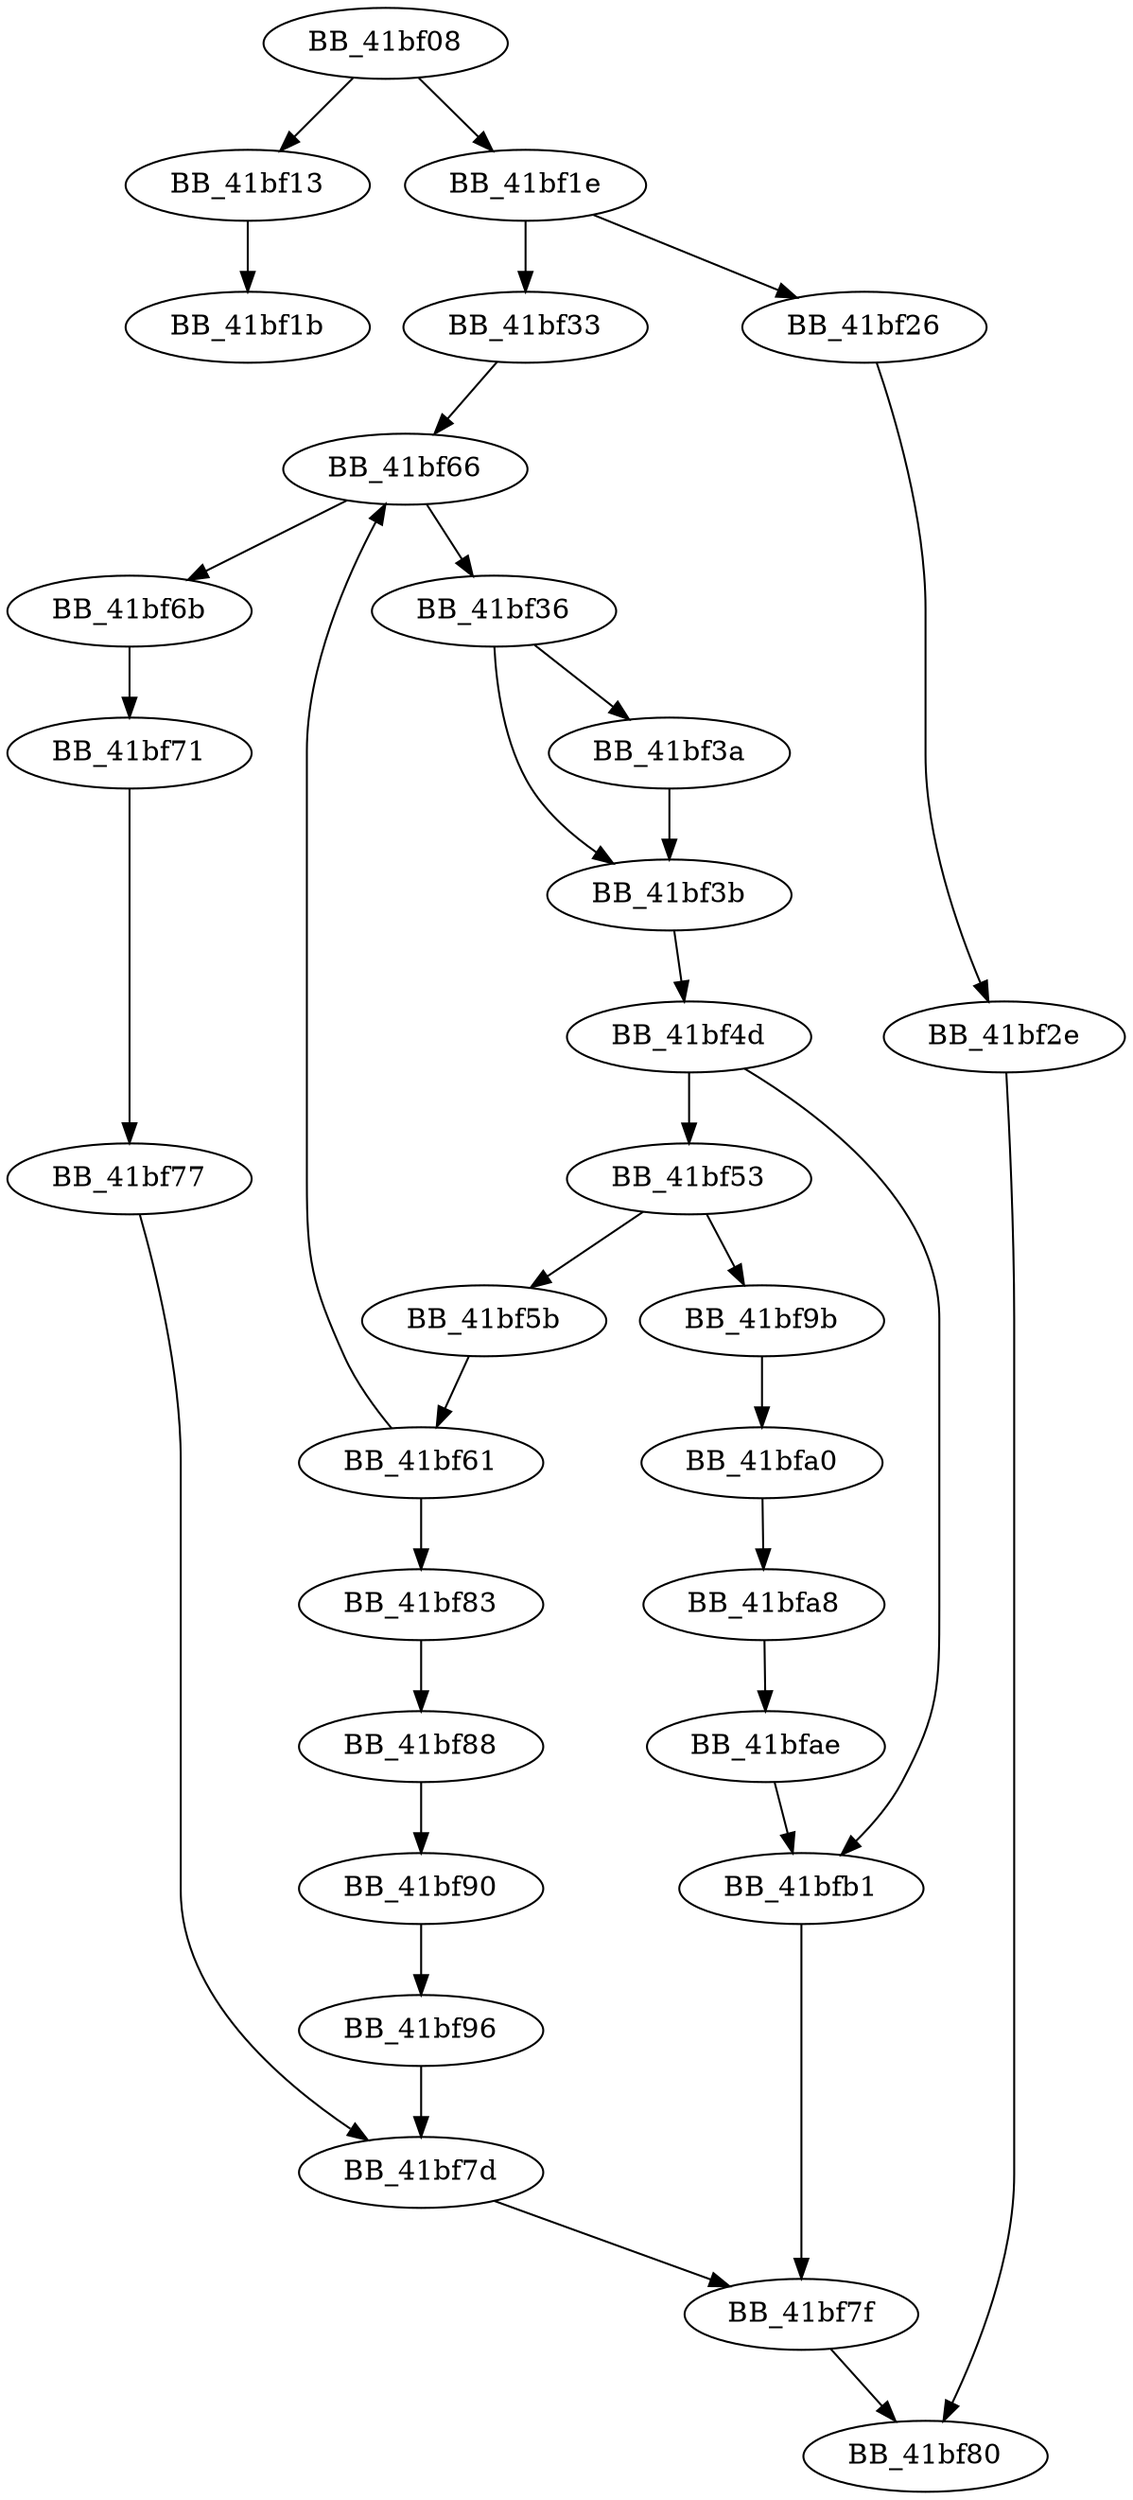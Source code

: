 DiGraph _realloc{
BB_41bf08->BB_41bf13
BB_41bf08->BB_41bf1e
BB_41bf13->BB_41bf1b
BB_41bf1e->BB_41bf26
BB_41bf1e->BB_41bf33
BB_41bf26->BB_41bf2e
BB_41bf2e->BB_41bf80
BB_41bf33->BB_41bf66
BB_41bf36->BB_41bf3a
BB_41bf36->BB_41bf3b
BB_41bf3a->BB_41bf3b
BB_41bf3b->BB_41bf4d
BB_41bf4d->BB_41bf53
BB_41bf4d->BB_41bfb1
BB_41bf53->BB_41bf5b
BB_41bf53->BB_41bf9b
BB_41bf5b->BB_41bf61
BB_41bf61->BB_41bf66
BB_41bf61->BB_41bf83
BB_41bf66->BB_41bf36
BB_41bf66->BB_41bf6b
BB_41bf6b->BB_41bf71
BB_41bf71->BB_41bf77
BB_41bf77->BB_41bf7d
BB_41bf7d->BB_41bf7f
BB_41bf7f->BB_41bf80
BB_41bf83->BB_41bf88
BB_41bf88->BB_41bf90
BB_41bf90->BB_41bf96
BB_41bf96->BB_41bf7d
BB_41bf9b->BB_41bfa0
BB_41bfa0->BB_41bfa8
BB_41bfa8->BB_41bfae
BB_41bfae->BB_41bfb1
BB_41bfb1->BB_41bf7f
}

